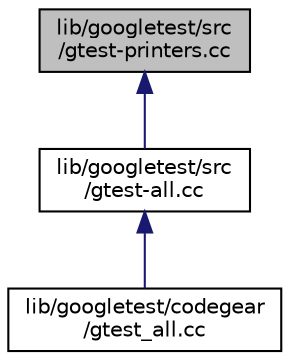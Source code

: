 digraph "lib/googletest/src/gtest-printers.cc"
{
 // INTERACTIVE_SVG=YES
 // LATEX_PDF_SIZE
  bgcolor="transparent";
  edge [fontname="Helvetica",fontsize="10",labelfontname="Helvetica",labelfontsize="10"];
  node [fontname="Helvetica",fontsize="10",shape=record];
  Node1 [label="lib/googletest/src\l/gtest-printers.cc",height=0.2,width=0.4,color="black", fillcolor="grey75", style="filled", fontcolor="black",tooltip=" "];
  Node1 -> Node2 [dir="back",color="midnightblue",fontsize="10",style="solid",fontname="Helvetica"];
  Node2 [label="lib/googletest/src\l/gtest-all.cc",height=0.2,width=0.4,color="black",URL="$d1/d8c/gtest-all_8cc.html",tooltip=" "];
  Node2 -> Node3 [dir="back",color="midnightblue",fontsize="10",style="solid",fontname="Helvetica"];
  Node3 [label="lib/googletest/codegear\l/gtest_all.cc",height=0.2,width=0.4,color="black",URL="$df/d03/gtest__all_8cc.html",tooltip=" "];
}
